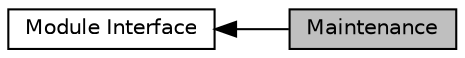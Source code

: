 digraph "Maintenance"
{
  edge [fontname="Helvetica",fontsize="10",labelfontname="Helvetica",labelfontsize="10"];
  node [fontname="Helvetica",fontsize="10",shape=record];
  rankdir=LR;
  Node0 [label="Maintenance",height=0.2,width=0.4,color="black", fillcolor="grey75", style="filled", fontcolor="black"];
  Node1 [label="Module Interface",height=0.2,width=0.4,color="black", fillcolor="white", style="filled",URL="$a00347.html",tooltip="Module Interface contains definitions related to a specified module defined in the current BNR..."];
  Node1->Node0 [shape=plaintext, dir="back", style="solid"];
}
